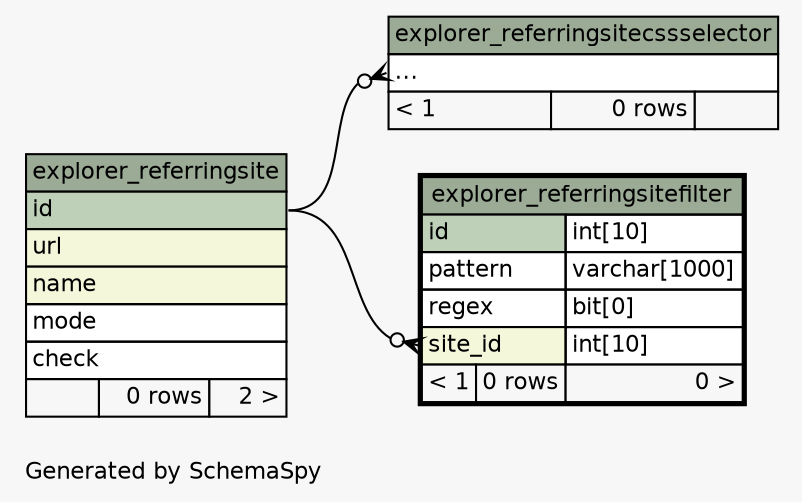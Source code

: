 // dot 2.38.0 on Linux 4.4.0-28-generic
// SchemaSpy rev 590
digraph "twoDegreesRelationshipsDiagram" {
  graph [
    rankdir="RL"
    bgcolor="#f7f7f7"
    label="\nGenerated by SchemaSpy"
    labeljust="l"
    nodesep="0.18"
    ranksep="0.46"
    fontname="Helvetica"
    fontsize="11"
  ];
  node [
    fontname="Helvetica"
    fontsize="11"
    shape="plaintext"
  ];
  edge [
    arrowsize="0.8"
  ];
  "explorer_referringsitecssselector":"elipses":w -> "explorer_referringsite":"id":e [arrowhead=none dir=back arrowtail=crowodot];
  "explorer_referringsitefilter":"site_id":w -> "explorer_referringsite":"id":e [arrowhead=none dir=back arrowtail=crowodot];
  "explorer_referringsite" [
    label=<
    <TABLE BORDER="0" CELLBORDER="1" CELLSPACING="0" BGCOLOR="#ffffff">
      <TR><TD COLSPAN="3" BGCOLOR="#9bab96" ALIGN="CENTER">explorer_referringsite</TD></TR>
      <TR><TD PORT="id" COLSPAN="3" BGCOLOR="#bed1b8" ALIGN="LEFT">id</TD></TR>
      <TR><TD PORT="url" COLSPAN="3" BGCOLOR="#f4f7da" ALIGN="LEFT">url</TD></TR>
      <TR><TD PORT="name" COLSPAN="3" BGCOLOR="#f4f7da" ALIGN="LEFT">name</TD></TR>
      <TR><TD PORT="mode" COLSPAN="3" ALIGN="LEFT">mode</TD></TR>
      <TR><TD PORT="check" COLSPAN="3" ALIGN="LEFT">check</TD></TR>
      <TR><TD ALIGN="LEFT" BGCOLOR="#f7f7f7">  </TD><TD ALIGN="RIGHT" BGCOLOR="#f7f7f7">0 rows</TD><TD ALIGN="RIGHT" BGCOLOR="#f7f7f7">2 &gt;</TD></TR>
    </TABLE>>
    URL="explorer_referringsite.html"
    tooltip="explorer_referringsite"
  ];
  "explorer_referringsitecssselector" [
    label=<
    <TABLE BORDER="0" CELLBORDER="1" CELLSPACING="0" BGCOLOR="#ffffff">
      <TR><TD COLSPAN="3" BGCOLOR="#9bab96" ALIGN="CENTER">explorer_referringsitecssselector</TD></TR>
      <TR><TD PORT="elipses" COLSPAN="3" ALIGN="LEFT">...</TD></TR>
      <TR><TD ALIGN="LEFT" BGCOLOR="#f7f7f7">&lt; 1</TD><TD ALIGN="RIGHT" BGCOLOR="#f7f7f7">0 rows</TD><TD ALIGN="RIGHT" BGCOLOR="#f7f7f7">  </TD></TR>
    </TABLE>>
    URL="explorer_referringsitecssselector.html"
    tooltip="explorer_referringsitecssselector"
  ];
  "explorer_referringsitefilter" [
    label=<
    <TABLE BORDER="2" CELLBORDER="1" CELLSPACING="0" BGCOLOR="#ffffff">
      <TR><TD COLSPAN="3" BGCOLOR="#9bab96" ALIGN="CENTER">explorer_referringsitefilter</TD></TR>
      <TR><TD PORT="id" COLSPAN="2" BGCOLOR="#bed1b8" ALIGN="LEFT">id</TD><TD PORT="id.type" ALIGN="LEFT">int[10]</TD></TR>
      <TR><TD PORT="pattern" COLSPAN="2" ALIGN="LEFT">pattern</TD><TD PORT="pattern.type" ALIGN="LEFT">varchar[1000]</TD></TR>
      <TR><TD PORT="regex" COLSPAN="2" ALIGN="LEFT">regex</TD><TD PORT="regex.type" ALIGN="LEFT">bit[0]</TD></TR>
      <TR><TD PORT="site_id" COLSPAN="2" BGCOLOR="#f4f7da" ALIGN="LEFT">site_id</TD><TD PORT="site_id.type" ALIGN="LEFT">int[10]</TD></TR>
      <TR><TD ALIGN="LEFT" BGCOLOR="#f7f7f7">&lt; 1</TD><TD ALIGN="RIGHT" BGCOLOR="#f7f7f7">0 rows</TD><TD ALIGN="RIGHT" BGCOLOR="#f7f7f7">0 &gt;</TD></TR>
    </TABLE>>
    URL="explorer_referringsitefilter.html"
    tooltip="explorer_referringsitefilter"
  ];
}
